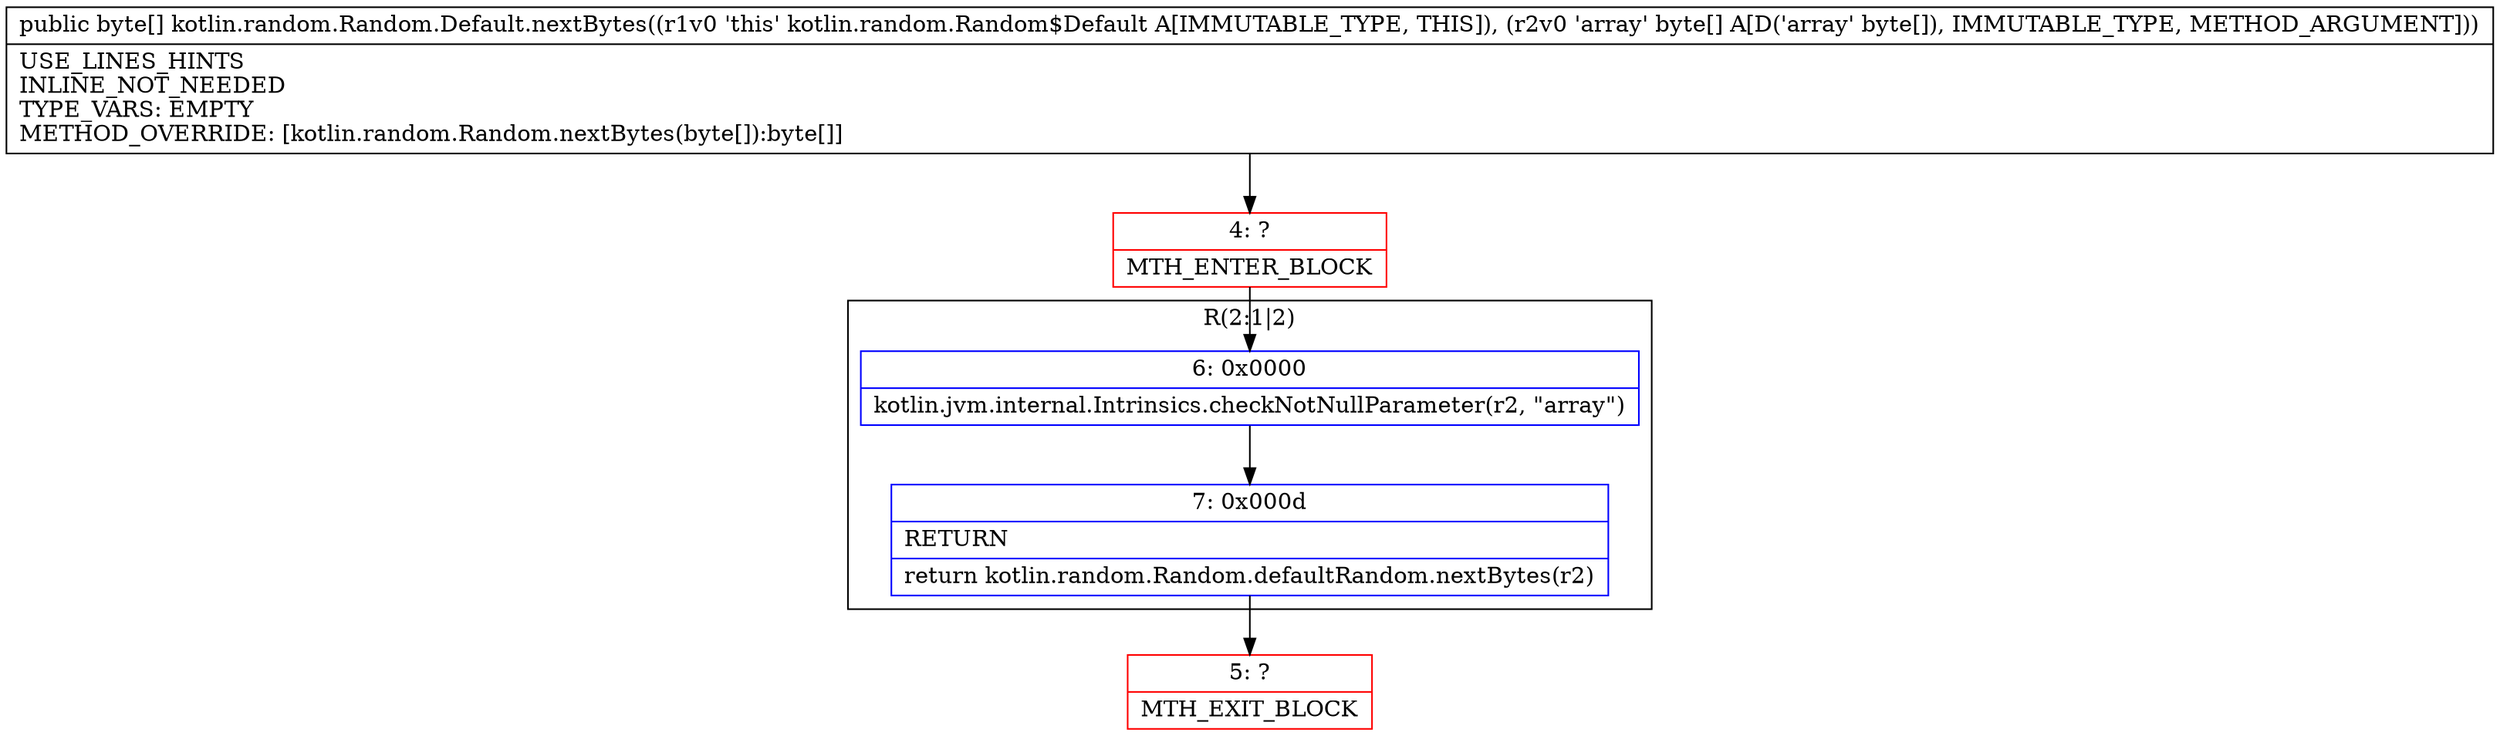 digraph "CFG forkotlin.random.Random.Default.nextBytes([B)[B" {
subgraph cluster_Region_170361060 {
label = "R(2:1|2)";
node [shape=record,color=blue];
Node_6 [shape=record,label="{6\:\ 0x0000|kotlin.jvm.internal.Intrinsics.checkNotNullParameter(r2, \"array\")\l}"];
Node_7 [shape=record,label="{7\:\ 0x000d|RETURN\l|return kotlin.random.Random.defaultRandom.nextBytes(r2)\l}"];
}
Node_4 [shape=record,color=red,label="{4\:\ ?|MTH_ENTER_BLOCK\l}"];
Node_5 [shape=record,color=red,label="{5\:\ ?|MTH_EXIT_BLOCK\l}"];
MethodNode[shape=record,label="{public byte[] kotlin.random.Random.Default.nextBytes((r1v0 'this' kotlin.random.Random$Default A[IMMUTABLE_TYPE, THIS]), (r2v0 'array' byte[] A[D('array' byte[]), IMMUTABLE_TYPE, METHOD_ARGUMENT]))  | USE_LINES_HINTS\lINLINE_NOT_NEEDED\lTYPE_VARS: EMPTY\lMETHOD_OVERRIDE: [kotlin.random.Random.nextBytes(byte[]):byte[]]\l}"];
MethodNode -> Node_4;Node_6 -> Node_7;
Node_7 -> Node_5;
Node_4 -> Node_6;
}

